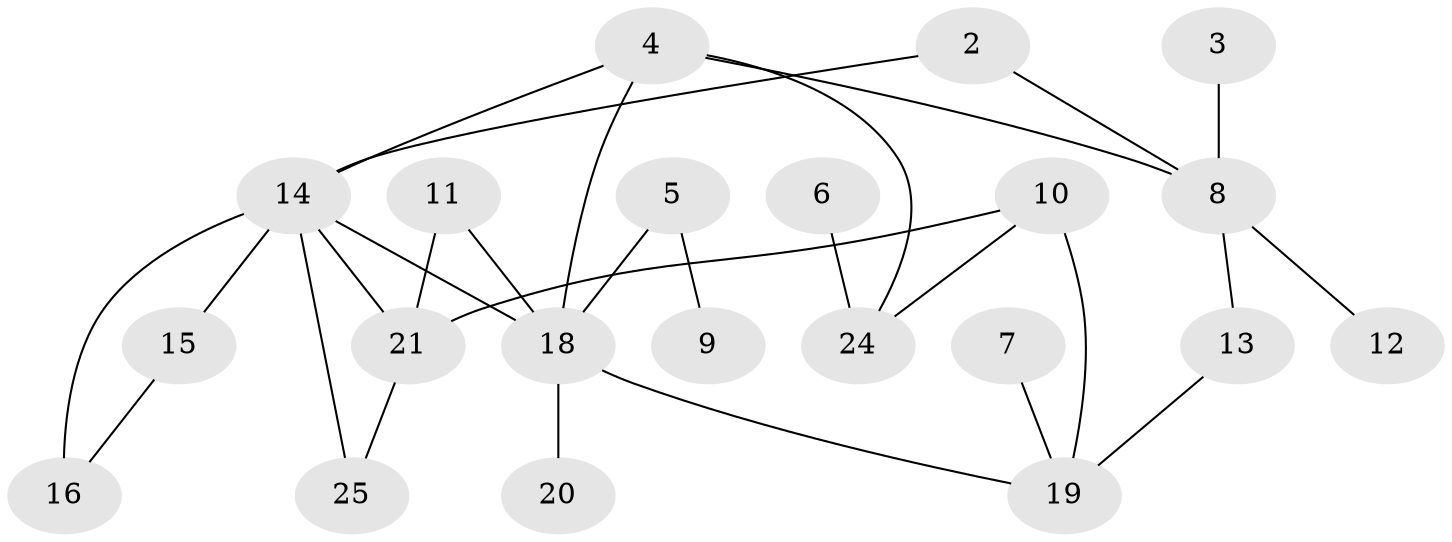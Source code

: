 // original degree distribution, {1: 0.28, 5: 0.02, 0: 0.06, 2: 0.32, 3: 0.26, 4: 0.02, 6: 0.02, 8: 0.02}
// Generated by graph-tools (version 1.1) at 2025/25/03/09/25 03:25:18]
// undirected, 21 vertices, 28 edges
graph export_dot {
graph [start="1"]
  node [color=gray90,style=filled];
  2;
  3;
  4;
  5;
  6;
  7;
  8;
  9;
  10;
  11;
  12;
  13;
  14;
  15;
  16;
  18;
  19;
  20;
  21;
  24;
  25;
  2 -- 8 [weight=1.0];
  2 -- 14 [weight=1.0];
  3 -- 8 [weight=1.0];
  4 -- 8 [weight=1.0];
  4 -- 14 [weight=1.0];
  4 -- 18 [weight=1.0];
  4 -- 24 [weight=1.0];
  5 -- 9 [weight=1.0];
  5 -- 18 [weight=1.0];
  6 -- 24 [weight=1.0];
  7 -- 19 [weight=1.0];
  8 -- 12 [weight=1.0];
  8 -- 13 [weight=1.0];
  10 -- 19 [weight=1.0];
  10 -- 21 [weight=1.0];
  10 -- 24 [weight=1.0];
  11 -- 18 [weight=1.0];
  11 -- 21 [weight=1.0];
  13 -- 19 [weight=1.0];
  14 -- 15 [weight=1.0];
  14 -- 16 [weight=2.0];
  14 -- 18 [weight=1.0];
  14 -- 21 [weight=1.0];
  14 -- 25 [weight=1.0];
  15 -- 16 [weight=1.0];
  18 -- 19 [weight=1.0];
  18 -- 20 [weight=1.0];
  21 -- 25 [weight=1.0];
}
